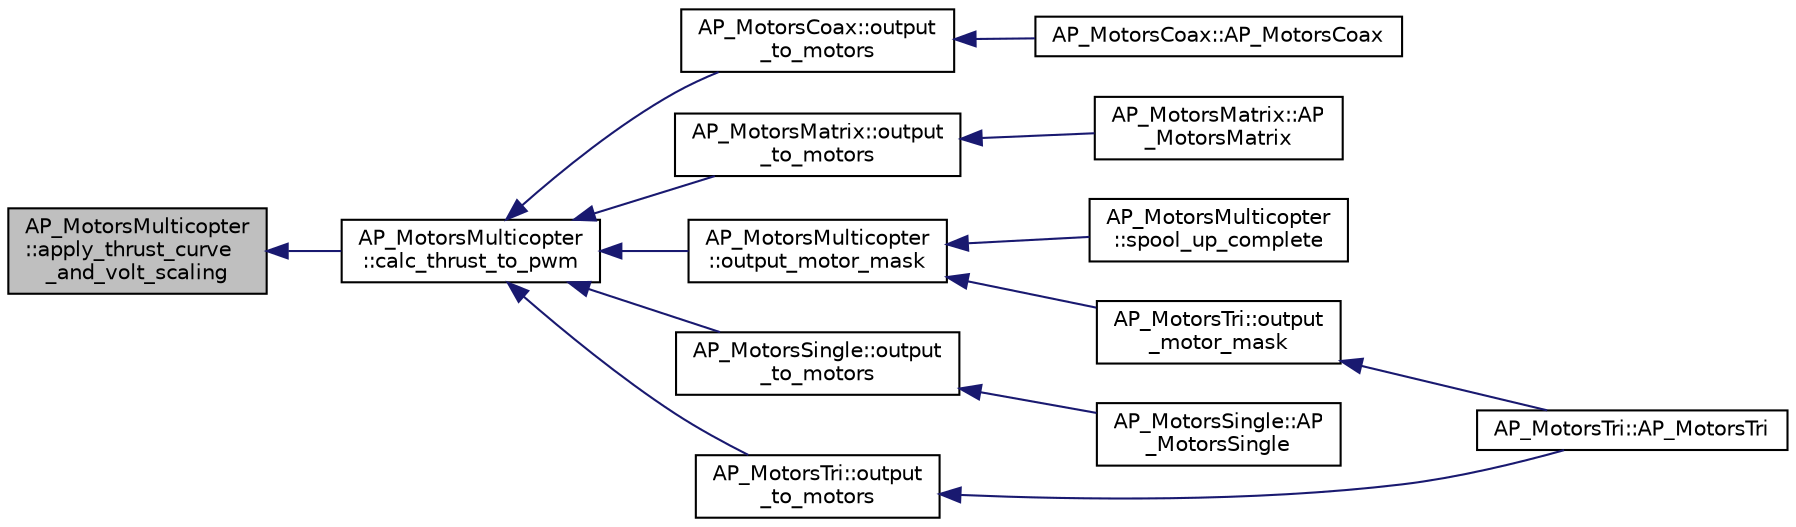 digraph "AP_MotorsMulticopter::apply_thrust_curve_and_volt_scaling"
{
 // INTERACTIVE_SVG=YES
  edge [fontname="Helvetica",fontsize="10",labelfontname="Helvetica",labelfontsize="10"];
  node [fontname="Helvetica",fontsize="10",shape=record];
  rankdir="LR";
  Node1 [label="AP_MotorsMulticopter\l::apply_thrust_curve\l_and_volt_scaling",height=0.2,width=0.4,color="black", fillcolor="grey75", style="filled", fontcolor="black"];
  Node1 -> Node2 [dir="back",color="midnightblue",fontsize="10",style="solid",fontname="Helvetica"];
  Node2 [label="AP_MotorsMulticopter\l::calc_thrust_to_pwm",height=0.2,width=0.4,color="black", fillcolor="white", style="filled",URL="$classAP__MotorsMulticopter.html#a3bc2197c2dea9acd1a61b93b0b69523c"];
  Node2 -> Node3 [dir="back",color="midnightblue",fontsize="10",style="solid",fontname="Helvetica"];
  Node3 [label="AP_MotorsCoax::output\l_to_motors",height=0.2,width=0.4,color="black", fillcolor="white", style="filled",URL="$classAP__MotorsCoax.html#aae4781ab9f5b147a18f9f6b43e54242c"];
  Node3 -> Node4 [dir="back",color="midnightblue",fontsize="10",style="solid",fontname="Helvetica"];
  Node4 [label="AP_MotorsCoax::AP_MotorsCoax",height=0.2,width=0.4,color="black", fillcolor="white", style="filled",URL="$classAP__MotorsCoax.html#a9f2013067a9ad3699bad4bd7ec4fba55",tooltip="Constructor. "];
  Node2 -> Node5 [dir="back",color="midnightblue",fontsize="10",style="solid",fontname="Helvetica"];
  Node5 [label="AP_MotorsMatrix::output\l_to_motors",height=0.2,width=0.4,color="black", fillcolor="white", style="filled",URL="$classAP__MotorsMatrix.html#a63cad236c6cb9e145b764f3eec202262"];
  Node5 -> Node6 [dir="back",color="midnightblue",fontsize="10",style="solid",fontname="Helvetica"];
  Node6 [label="AP_MotorsMatrix::AP\l_MotorsMatrix",height=0.2,width=0.4,color="black", fillcolor="white", style="filled",URL="$classAP__MotorsMatrix.html#a1079a240f98556fe4cb0af7d1d039917",tooltip="Constructor. "];
  Node2 -> Node7 [dir="back",color="midnightblue",fontsize="10",style="solid",fontname="Helvetica"];
  Node7 [label="AP_MotorsMulticopter\l::output_motor_mask",height=0.2,width=0.4,color="black", fillcolor="white", style="filled",URL="$classAP__MotorsMulticopter.html#a07a50e781cb2af5a642571ff25d895d1"];
  Node7 -> Node8 [dir="back",color="midnightblue",fontsize="10",style="solid",fontname="Helvetica"];
  Node8 [label="AP_MotorsMulticopter\l::spool_up_complete",height=0.2,width=0.4,color="black", fillcolor="white", style="filled",URL="$classAP__MotorsMulticopter.html#a13a87713cac91aa728707f636a2a9355"];
  Node7 -> Node9 [dir="back",color="midnightblue",fontsize="10",style="solid",fontname="Helvetica"];
  Node9 [label="AP_MotorsTri::output\l_motor_mask",height=0.2,width=0.4,color="black", fillcolor="white", style="filled",URL="$classAP__MotorsTri.html#af72601c3103dd6be5ec45d02112b17c1"];
  Node9 -> Node10 [dir="back",color="midnightblue",fontsize="10",style="solid",fontname="Helvetica"];
  Node10 [label="AP_MotorsTri::AP_MotorsTri",height=0.2,width=0.4,color="black", fillcolor="white", style="filled",URL="$classAP__MotorsTri.html#a282f48b7e788fbbe5ae835a00937cb02",tooltip="Constructor. "];
  Node2 -> Node11 [dir="back",color="midnightblue",fontsize="10",style="solid",fontname="Helvetica"];
  Node11 [label="AP_MotorsSingle::output\l_to_motors",height=0.2,width=0.4,color="black", fillcolor="white", style="filled",URL="$classAP__MotorsSingle.html#ad11a229a69b96ec2c47855a8a1f6e0f7"];
  Node11 -> Node12 [dir="back",color="midnightblue",fontsize="10",style="solid",fontname="Helvetica"];
  Node12 [label="AP_MotorsSingle::AP\l_MotorsSingle",height=0.2,width=0.4,color="black", fillcolor="white", style="filled",URL="$classAP__MotorsSingle.html#a93eade83957680ac6f0b01fadc8fbbfa",tooltip="Constructor. "];
  Node2 -> Node13 [dir="back",color="midnightblue",fontsize="10",style="solid",fontname="Helvetica"];
  Node13 [label="AP_MotorsTri::output\l_to_motors",height=0.2,width=0.4,color="black", fillcolor="white", style="filled",URL="$classAP__MotorsTri.html#a6c06a1118a44b56de85743435e46a061"];
  Node13 -> Node10 [dir="back",color="midnightblue",fontsize="10",style="solid",fontname="Helvetica"];
}
